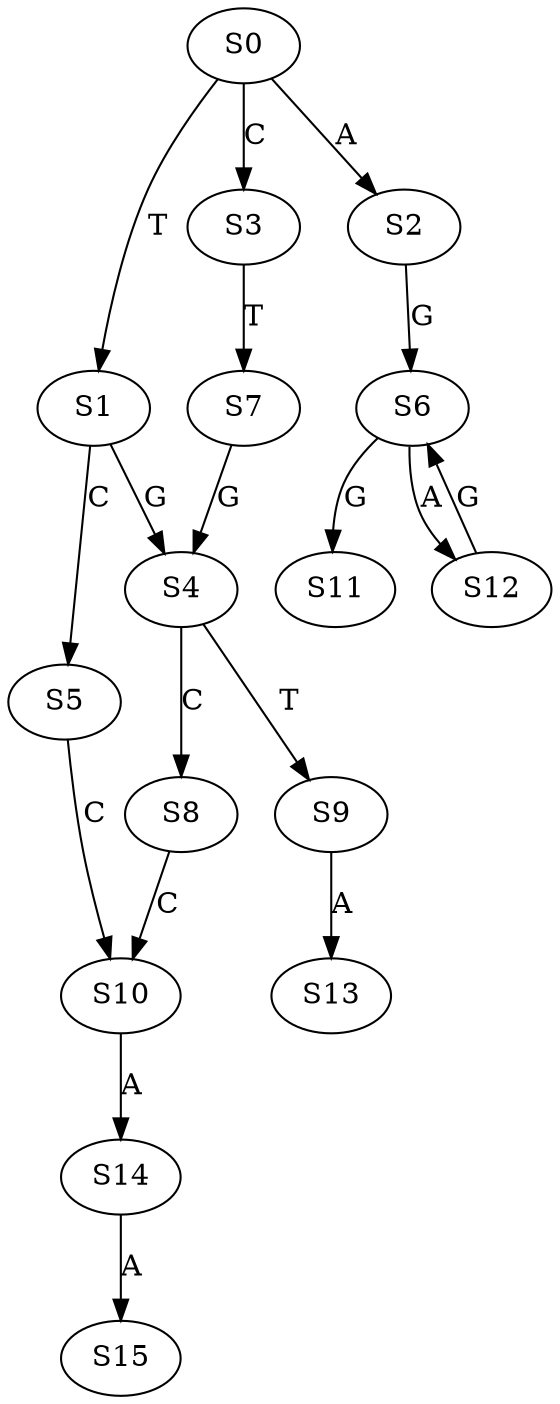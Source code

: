strict digraph  {
	S0 -> S1 [ label = T ];
	S0 -> S2 [ label = A ];
	S0 -> S3 [ label = C ];
	S1 -> S4 [ label = G ];
	S1 -> S5 [ label = C ];
	S2 -> S6 [ label = G ];
	S3 -> S7 [ label = T ];
	S4 -> S8 [ label = C ];
	S4 -> S9 [ label = T ];
	S5 -> S10 [ label = C ];
	S6 -> S11 [ label = G ];
	S6 -> S12 [ label = A ];
	S7 -> S4 [ label = G ];
	S8 -> S10 [ label = C ];
	S9 -> S13 [ label = A ];
	S10 -> S14 [ label = A ];
	S12 -> S6 [ label = G ];
	S14 -> S15 [ label = A ];
}
